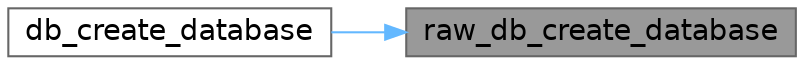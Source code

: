 digraph "raw_db_create_database"
{
 // LATEX_PDF_SIZE
  bgcolor="transparent";
  edge [fontname=Helvetica,fontsize=14,labelfontname=Helvetica,labelfontsize=14];
  node [fontname=Helvetica,fontsize=14,shape=box,height=0.2,width=0.4];
  rankdir="RL";
  Node1 [id="Node000001",label="raw_db_create_database",height=0.2,width=0.4,color="gray40", fillcolor="grey60", style="filled", fontcolor="black",tooltip=" "];
  Node1 -> Node2 [id="edge1_Node000001_Node000002",dir="back",color="steelblue1",style="solid",tooltip=" "];
  Node2 [id="Node000002",label="db_create_database",height=0.2,width=0.4,color="grey40", fillcolor="white", style="filled",URL="$d9/d92/db__common_8inc_8php.html#ab40fe3f70ae6165563ee0ba0b7fa2131",tooltip=" "];
}
